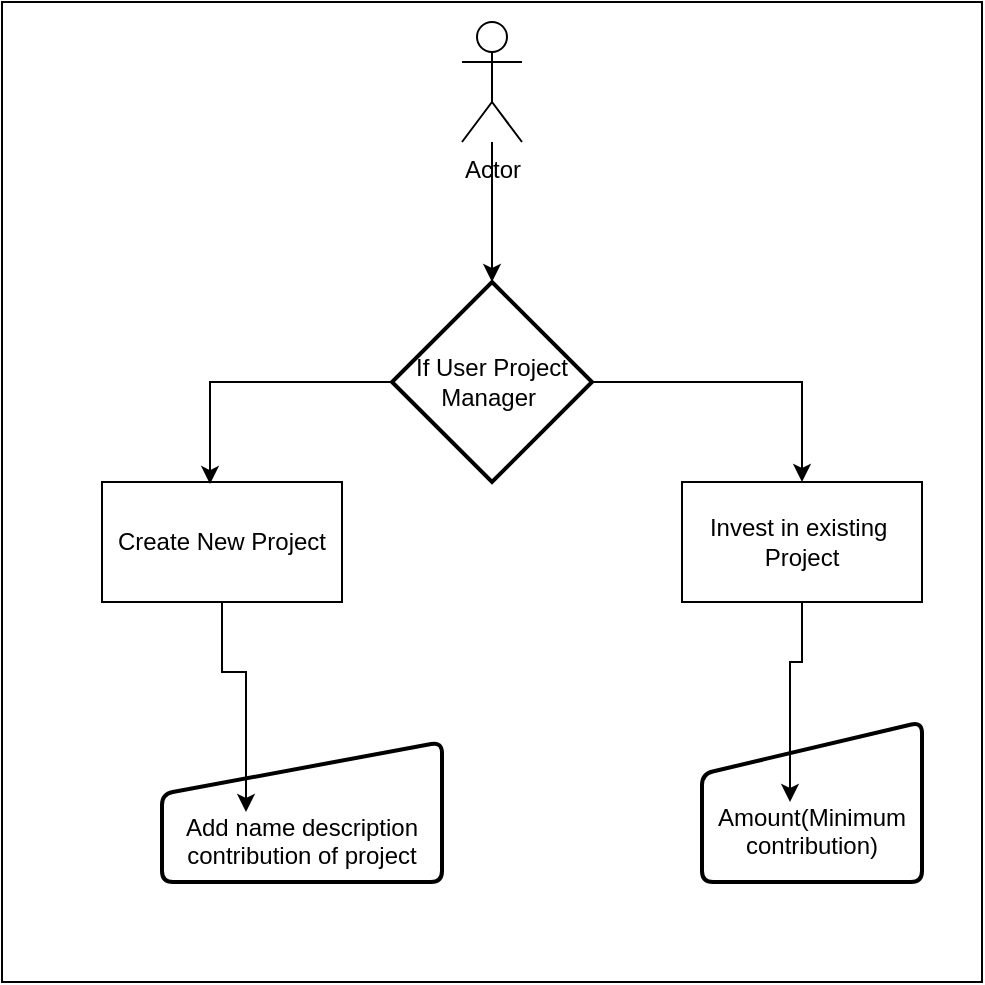 <mxfile version="22.1.0" type="github">
  <diagram name="Page-1" id="VYeJ8HEGyXQb4DcT3hm-">
    <mxGraphModel dx="1120" dy="516" grid="1" gridSize="10" guides="1" tooltips="1" connect="1" arrows="1" fold="1" page="1" pageScale="1" pageWidth="850" pageHeight="1100" math="0" shadow="0">
      <root>
        <mxCell id="0" />
        <mxCell id="1" parent="0" />
        <mxCell id="qt4cJdHKE4tPPsj3RhS7-1" value="" style="whiteSpace=wrap;html=1;aspect=fixed;" vertex="1" parent="1">
          <mxGeometry x="280" y="370" width="490" height="490" as="geometry" />
        </mxCell>
        <mxCell id="qt4cJdHKE4tPPsj3RhS7-11" style="edgeStyle=orthogonalEdgeStyle;rounded=0;orthogonalLoop=1;jettySize=auto;html=1;" edge="1" parent="1" source="qt4cJdHKE4tPPsj3RhS7-3" target="qt4cJdHKE4tPPsj3RhS7-4">
          <mxGeometry relative="1" as="geometry" />
        </mxCell>
        <mxCell id="qt4cJdHKE4tPPsj3RhS7-3" value="Actor" style="shape=umlActor;verticalLabelPosition=bottom;verticalAlign=top;html=1;outlineConnect=0;" vertex="1" parent="1">
          <mxGeometry x="510" y="380" width="30" height="60" as="geometry" />
        </mxCell>
        <mxCell id="qt4cJdHKE4tPPsj3RhS7-14" style="edgeStyle=orthogonalEdgeStyle;rounded=0;orthogonalLoop=1;jettySize=auto;html=1;entryX=0.5;entryY=0;entryDx=0;entryDy=0;" edge="1" parent="1" source="qt4cJdHKE4tPPsj3RhS7-4" target="qt4cJdHKE4tPPsj3RhS7-6">
          <mxGeometry relative="1" as="geometry" />
        </mxCell>
        <mxCell id="qt4cJdHKE4tPPsj3RhS7-4" value="If User Project Manager&amp;nbsp;" style="strokeWidth=2;html=1;shape=mxgraph.flowchart.decision;whiteSpace=wrap;" vertex="1" parent="1">
          <mxGeometry x="475" y="510" width="100" height="100" as="geometry" />
        </mxCell>
        <mxCell id="qt4cJdHKE4tPPsj3RhS7-5" value="Create New Project" style="rounded=0;whiteSpace=wrap;html=1;" vertex="1" parent="1">
          <mxGeometry x="330" y="610" width="120" height="60" as="geometry" />
        </mxCell>
        <mxCell id="qt4cJdHKE4tPPsj3RhS7-6" value="Invest in existing&amp;nbsp;&lt;br&gt;Project" style="rounded=0;whiteSpace=wrap;html=1;" vertex="1" parent="1">
          <mxGeometry x="620" y="610" width="120" height="60" as="geometry" />
        </mxCell>
        <mxCell id="qt4cJdHKE4tPPsj3RhS7-8" value="&lt;br&gt;&lt;br&gt;Add name description contribution of project" style="html=1;strokeWidth=2;shape=manualInput;whiteSpace=wrap;rounded=1;size=26;arcSize=11;" vertex="1" parent="1">
          <mxGeometry x="360" y="740" width="140" height="70" as="geometry" />
        </mxCell>
        <mxCell id="qt4cJdHKE4tPPsj3RhS7-9" value="&lt;br&gt;&lt;br&gt;Amount(Minimum contribution)" style="html=1;strokeWidth=2;shape=manualInput;whiteSpace=wrap;rounded=1;size=26;arcSize=11;" vertex="1" parent="1">
          <mxGeometry x="630" y="730" width="110" height="80" as="geometry" />
        </mxCell>
        <mxCell id="qt4cJdHKE4tPPsj3RhS7-13" style="edgeStyle=orthogonalEdgeStyle;rounded=0;orthogonalLoop=1;jettySize=auto;html=1;entryX=0.45;entryY=0.017;entryDx=0;entryDy=0;entryPerimeter=0;" edge="1" parent="1" source="qt4cJdHKE4tPPsj3RhS7-4" target="qt4cJdHKE4tPPsj3RhS7-5">
          <mxGeometry relative="1" as="geometry" />
        </mxCell>
        <mxCell id="qt4cJdHKE4tPPsj3RhS7-15" style="edgeStyle=orthogonalEdgeStyle;rounded=0;orthogonalLoop=1;jettySize=auto;html=1;entryX=0.3;entryY=0.5;entryDx=0;entryDy=0;entryPerimeter=0;" edge="1" parent="1" source="qt4cJdHKE4tPPsj3RhS7-5" target="qt4cJdHKE4tPPsj3RhS7-8">
          <mxGeometry relative="1" as="geometry" />
        </mxCell>
        <mxCell id="qt4cJdHKE4tPPsj3RhS7-17" style="edgeStyle=orthogonalEdgeStyle;rounded=0;orthogonalLoop=1;jettySize=auto;html=1;entryX=0.4;entryY=0.5;entryDx=0;entryDy=0;entryPerimeter=0;" edge="1" parent="1" source="qt4cJdHKE4tPPsj3RhS7-6" target="qt4cJdHKE4tPPsj3RhS7-9">
          <mxGeometry relative="1" as="geometry" />
        </mxCell>
      </root>
    </mxGraphModel>
  </diagram>
</mxfile>
